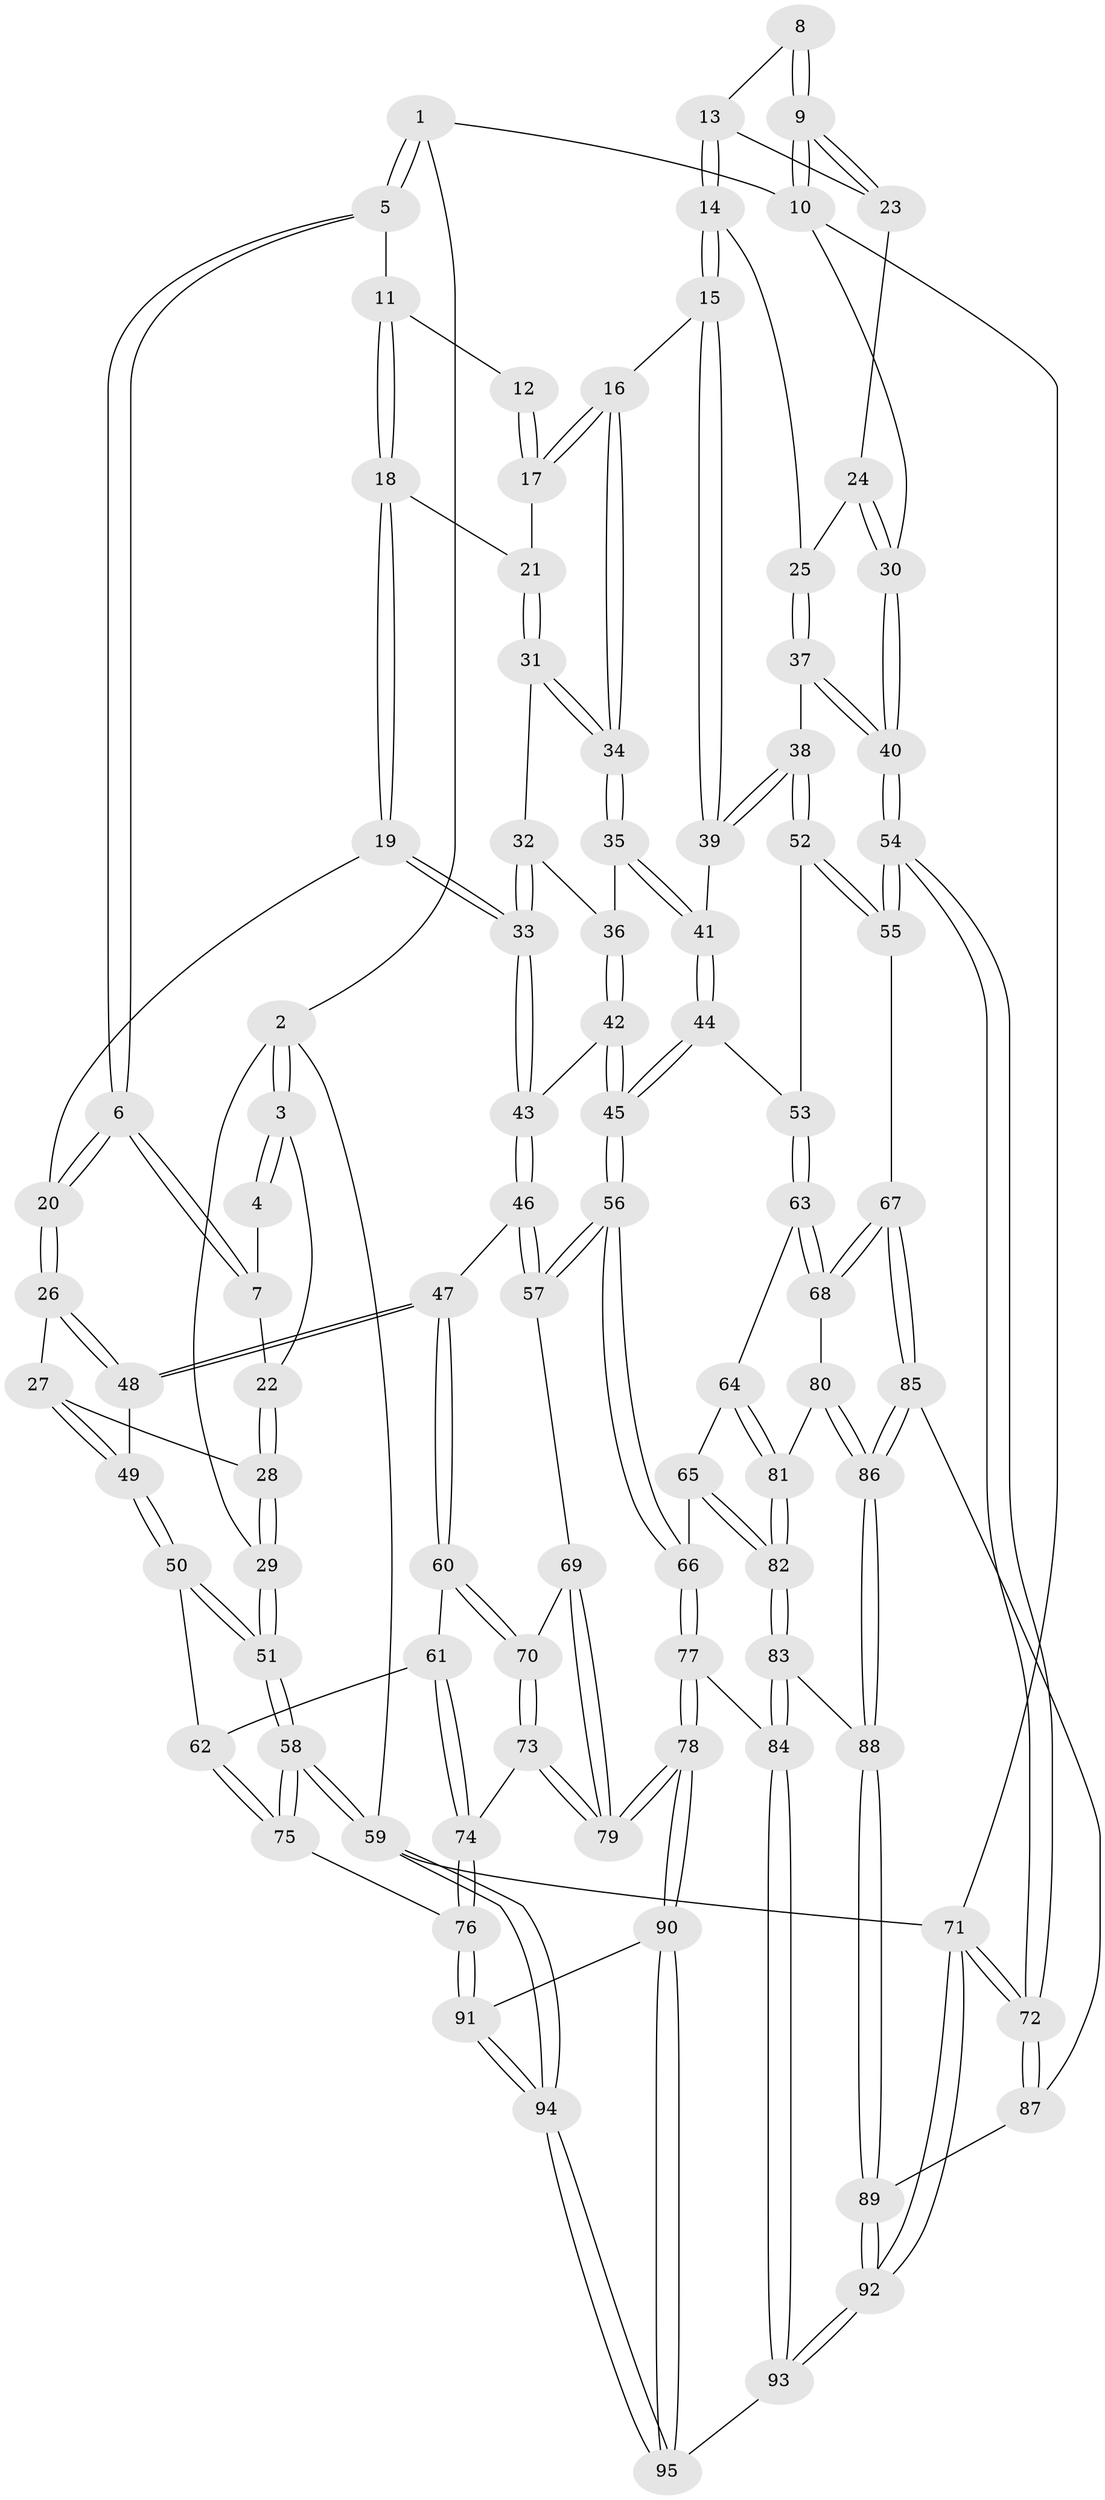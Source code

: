 // Generated by graph-tools (version 1.1) at 2025/51/03/09/25 03:51:08]
// undirected, 95 vertices, 234 edges
graph export_dot {
graph [start="1"]
  node [color=gray90,style=filled];
  1 [pos="+0.25107131809572797+0"];
  2 [pos="+0+0.11413701461630568"];
  3 [pos="+0+0.09522439822167059"];
  4 [pos="+0.09124851608386213+0.037823234652699406"];
  5 [pos="+0.3625294983091446+0"];
  6 [pos="+0.29360883810491006+0.1170490441708445"];
  7 [pos="+0.13982455497715157+0.12123291186779116"];
  8 [pos="+0.7877216306417939+0"];
  9 [pos="+1+0"];
  10 [pos="+1+0"];
  11 [pos="+0.5502567523004533+0"];
  12 [pos="+0.6660530423042365+0"];
  13 [pos="+0.86678018809386+0.12147512201427473"];
  14 [pos="+0.8358103704082199+0.2016404266826332"];
  15 [pos="+0.7511155136500203+0.21095311348405876"];
  16 [pos="+0.7357207617322139+0.20909595388235497"];
  17 [pos="+0.7004537090899686+0.0539321954889849"];
  18 [pos="+0.5365210613366697+0.13528063097708842"];
  19 [pos="+0.39995571437495825+0.25706983252659216"];
  20 [pos="+0.29671245967850907+0.13433736537178922"];
  21 [pos="+0.5845138778419596+0.18416390575422886"];
  22 [pos="+0.10557192079980762+0.14267405266462246"];
  23 [pos="+0.9255197408994218+0.11762621277131319"];
  24 [pos="+0.9710672429147973+0.17110346881527355"];
  25 [pos="+0.869235644118875+0.22349095623988652"];
  26 [pos="+0.13903999611459486+0.3092779938888575"];
  27 [pos="+0.07974678844173085+0.30088461101522684"];
  28 [pos="+0.07947688528715241+0.30078252031864366"];
  29 [pos="+0+0.2946563892421212"];
  30 [pos="+1+0.18373932777757018"];
  31 [pos="+0.5892086412674704+0.1908192393829151"];
  32 [pos="+0.5484746469224419+0.2602384173608097"];
  33 [pos="+0.4151643024561928+0.3105056013698637"];
  34 [pos="+0.7092858591741888+0.23140782699272935"];
  35 [pos="+0.6831602536909476+0.296066876328846"];
  36 [pos="+0.6500550948316662+0.31051964805138826"];
  37 [pos="+0.9131295471949502+0.2969375523291554"];
  38 [pos="+0.8383323826172121+0.37294955299414406"];
  39 [pos="+0.8312883474402235+0.36943076160056987"];
  40 [pos="+1+0.38039235650254244"];
  41 [pos="+0.7197469903502136+0.3612635712646841"];
  42 [pos="+0.563441371498763+0.3974569250375451"];
  43 [pos="+0.41231351503331526+0.3842985984845842"];
  44 [pos="+0.7002079251022018+0.5148958436068395"];
  45 [pos="+0.677277952020745+0.5186885018668517"];
  46 [pos="+0.3577356118961208+0.46370052152331853"];
  47 [pos="+0.2918757257250384+0.47448566222012134"];
  48 [pos="+0.275893332619896+0.4613397306088023"];
  49 [pos="+0.07954461820776647+0.45498695254759236"];
  50 [pos="+0.0015436302379692292+0.5420096751729635"];
  51 [pos="+0+0.5484463082129679"];
  52 [pos="+0.8542129108693275+0.4709598813829949"];
  53 [pos="+0.7111755357347062+0.5182790804911231"];
  54 [pos="+1+0.5612065573428116"];
  55 [pos="+1+0.5774494401374907"];
  56 [pos="+0.5828427502837262+0.6085910846024397"];
  57 [pos="+0.4447452934037839+0.5839346579534015"];
  58 [pos="+0+0.8296569092222107"];
  59 [pos="+0+1"];
  60 [pos="+0.24046756541515252+0.5375875531366326"];
  61 [pos="+0.15538154539542837+0.5800534910763158"];
  62 [pos="+0.14397360022802963+0.5828369816263194"];
  63 [pos="+0.8000072246733673+0.672205406755469"];
  64 [pos="+0.7814031275526561+0.6868315995624662"];
  65 [pos="+0.6484412734222361+0.7090226347888747"];
  66 [pos="+0.6164024617869658+0.706684780902362"];
  67 [pos="+0.9404458505068136+0.6762760702990902"];
  68 [pos="+0.8900422994969533+0.6828749836634399"];
  69 [pos="+0.44455138047530124+0.5846495146876949"];
  70 [pos="+0.27386862268339685+0.7222341718203239"];
  71 [pos="+1+1"];
  72 [pos="+1+0.9822948375712547"];
  73 [pos="+0.2698375707408388+0.7775519065100925"];
  74 [pos="+0.21190936916900094+0.8038032864113394"];
  75 [pos="+0.051259927201824235+0.8094793197157253"];
  76 [pos="+0.16047459040504658+0.8405572892689958"];
  77 [pos="+0.5597407382198184+0.8468280234000887"];
  78 [pos="+0.4767072309448612+0.8797221837501519"];
  79 [pos="+0.4170311701135493+0.8108890789856258"];
  80 [pos="+0.828089015910613+0.7957614489960309"];
  81 [pos="+0.7485016123542192+0.8060850775424308"];
  82 [pos="+0.7452217034020358+0.8105134264724771"];
  83 [pos="+0.7284289488598977+0.8593191610147426"];
  84 [pos="+0.6859332410708594+0.8902185829094498"];
  85 [pos="+0.9248893801546453+0.8176760441964378"];
  86 [pos="+0.8496033982501955+0.873820829808485"];
  87 [pos="+0.9579140693996773+0.8577950864535989"];
  88 [pos="+0.8468395410736167+0.8784483950266594"];
  89 [pos="+0.8923494943388895+1"];
  90 [pos="+0.4652750869451388+0.92122313797942"];
  91 [pos="+0.1913671211661568+0.9316952299606799"];
  92 [pos="+0.9154957910047252+1"];
  93 [pos="+0.8099786288643382+1"];
  94 [pos="+0.1983496716521155+1"];
  95 [pos="+0.45115406331771624+1"];
  1 -- 2;
  1 -- 5;
  1 -- 5;
  1 -- 10;
  2 -- 3;
  2 -- 3;
  2 -- 29;
  2 -- 59;
  3 -- 4;
  3 -- 4;
  3 -- 22;
  4 -- 7;
  5 -- 6;
  5 -- 6;
  5 -- 11;
  6 -- 7;
  6 -- 7;
  6 -- 20;
  6 -- 20;
  7 -- 22;
  8 -- 9;
  8 -- 9;
  8 -- 13;
  9 -- 10;
  9 -- 10;
  9 -- 23;
  9 -- 23;
  10 -- 30;
  10 -- 71;
  11 -- 12;
  11 -- 18;
  11 -- 18;
  12 -- 17;
  12 -- 17;
  13 -- 14;
  13 -- 14;
  13 -- 23;
  14 -- 15;
  14 -- 15;
  14 -- 25;
  15 -- 16;
  15 -- 39;
  15 -- 39;
  16 -- 17;
  16 -- 17;
  16 -- 34;
  16 -- 34;
  17 -- 21;
  18 -- 19;
  18 -- 19;
  18 -- 21;
  19 -- 20;
  19 -- 33;
  19 -- 33;
  20 -- 26;
  20 -- 26;
  21 -- 31;
  21 -- 31;
  22 -- 28;
  22 -- 28;
  23 -- 24;
  24 -- 25;
  24 -- 30;
  24 -- 30;
  25 -- 37;
  25 -- 37;
  26 -- 27;
  26 -- 48;
  26 -- 48;
  27 -- 28;
  27 -- 49;
  27 -- 49;
  28 -- 29;
  28 -- 29;
  29 -- 51;
  29 -- 51;
  30 -- 40;
  30 -- 40;
  31 -- 32;
  31 -- 34;
  31 -- 34;
  32 -- 33;
  32 -- 33;
  32 -- 36;
  33 -- 43;
  33 -- 43;
  34 -- 35;
  34 -- 35;
  35 -- 36;
  35 -- 41;
  35 -- 41;
  36 -- 42;
  36 -- 42;
  37 -- 38;
  37 -- 40;
  37 -- 40;
  38 -- 39;
  38 -- 39;
  38 -- 52;
  38 -- 52;
  39 -- 41;
  40 -- 54;
  40 -- 54;
  41 -- 44;
  41 -- 44;
  42 -- 43;
  42 -- 45;
  42 -- 45;
  43 -- 46;
  43 -- 46;
  44 -- 45;
  44 -- 45;
  44 -- 53;
  45 -- 56;
  45 -- 56;
  46 -- 47;
  46 -- 57;
  46 -- 57;
  47 -- 48;
  47 -- 48;
  47 -- 60;
  47 -- 60;
  48 -- 49;
  49 -- 50;
  49 -- 50;
  50 -- 51;
  50 -- 51;
  50 -- 62;
  51 -- 58;
  51 -- 58;
  52 -- 53;
  52 -- 55;
  52 -- 55;
  53 -- 63;
  53 -- 63;
  54 -- 55;
  54 -- 55;
  54 -- 72;
  54 -- 72;
  55 -- 67;
  56 -- 57;
  56 -- 57;
  56 -- 66;
  56 -- 66;
  57 -- 69;
  58 -- 59;
  58 -- 59;
  58 -- 75;
  58 -- 75;
  59 -- 94;
  59 -- 94;
  59 -- 71;
  60 -- 61;
  60 -- 70;
  60 -- 70;
  61 -- 62;
  61 -- 74;
  61 -- 74;
  62 -- 75;
  62 -- 75;
  63 -- 64;
  63 -- 68;
  63 -- 68;
  64 -- 65;
  64 -- 81;
  64 -- 81;
  65 -- 66;
  65 -- 82;
  65 -- 82;
  66 -- 77;
  66 -- 77;
  67 -- 68;
  67 -- 68;
  67 -- 85;
  67 -- 85;
  68 -- 80;
  69 -- 70;
  69 -- 79;
  69 -- 79;
  70 -- 73;
  70 -- 73;
  71 -- 72;
  71 -- 72;
  71 -- 92;
  71 -- 92;
  72 -- 87;
  72 -- 87;
  73 -- 74;
  73 -- 79;
  73 -- 79;
  74 -- 76;
  74 -- 76;
  75 -- 76;
  76 -- 91;
  76 -- 91;
  77 -- 78;
  77 -- 78;
  77 -- 84;
  78 -- 79;
  78 -- 79;
  78 -- 90;
  78 -- 90;
  80 -- 81;
  80 -- 86;
  80 -- 86;
  81 -- 82;
  81 -- 82;
  82 -- 83;
  82 -- 83;
  83 -- 84;
  83 -- 84;
  83 -- 88;
  84 -- 93;
  84 -- 93;
  85 -- 86;
  85 -- 86;
  85 -- 87;
  86 -- 88;
  86 -- 88;
  87 -- 89;
  88 -- 89;
  88 -- 89;
  89 -- 92;
  89 -- 92;
  90 -- 91;
  90 -- 95;
  90 -- 95;
  91 -- 94;
  91 -- 94;
  92 -- 93;
  92 -- 93;
  93 -- 95;
  94 -- 95;
  94 -- 95;
}
